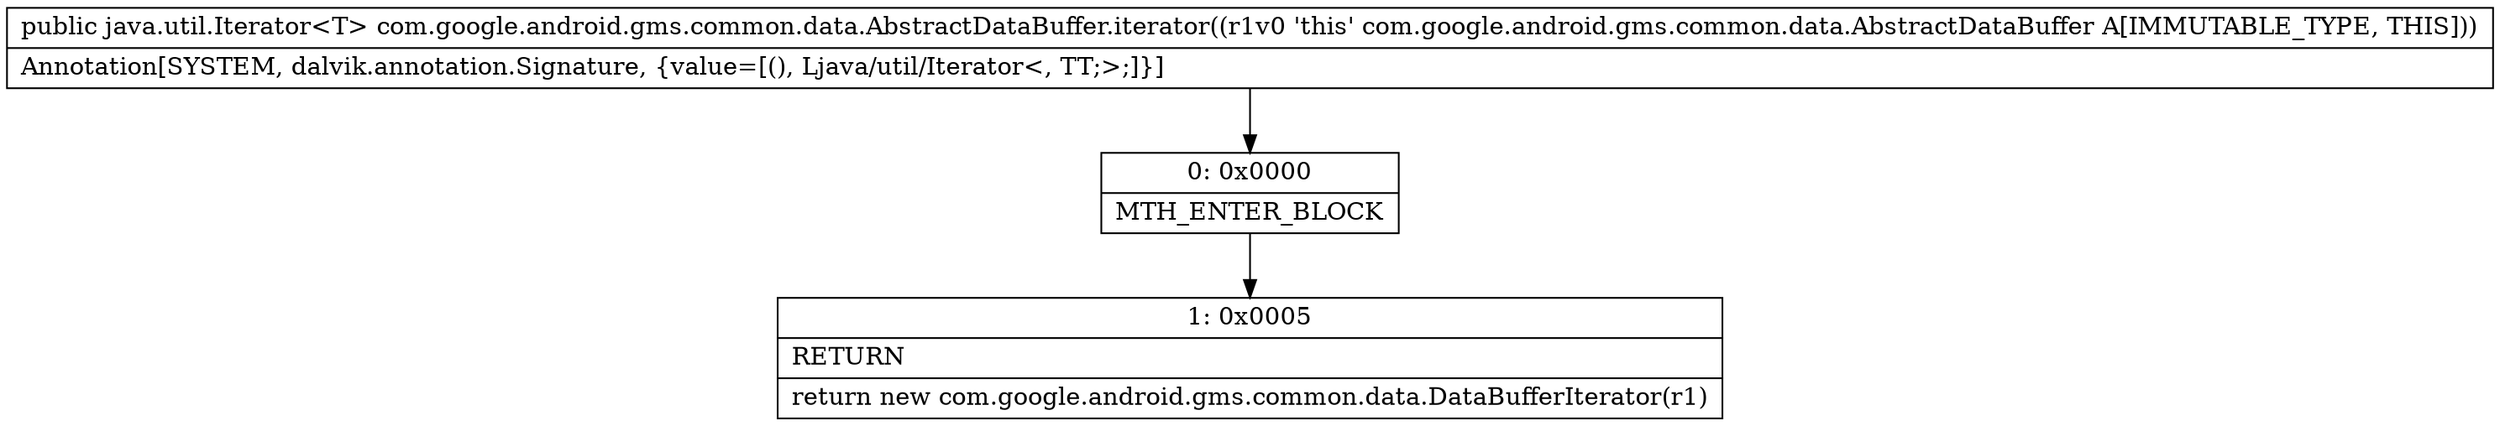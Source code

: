 digraph "CFG forcom.google.android.gms.common.data.AbstractDataBuffer.iterator()Ljava\/util\/Iterator;" {
Node_0 [shape=record,label="{0\:\ 0x0000|MTH_ENTER_BLOCK\l}"];
Node_1 [shape=record,label="{1\:\ 0x0005|RETURN\l|return new com.google.android.gms.common.data.DataBufferIterator(r1)\l}"];
MethodNode[shape=record,label="{public java.util.Iterator\<T\> com.google.android.gms.common.data.AbstractDataBuffer.iterator((r1v0 'this' com.google.android.gms.common.data.AbstractDataBuffer A[IMMUTABLE_TYPE, THIS]))  | Annotation[SYSTEM, dalvik.annotation.Signature, \{value=[(), Ljava\/util\/Iterator\<, TT;\>;]\}]\l}"];
MethodNode -> Node_0;
Node_0 -> Node_1;
}

